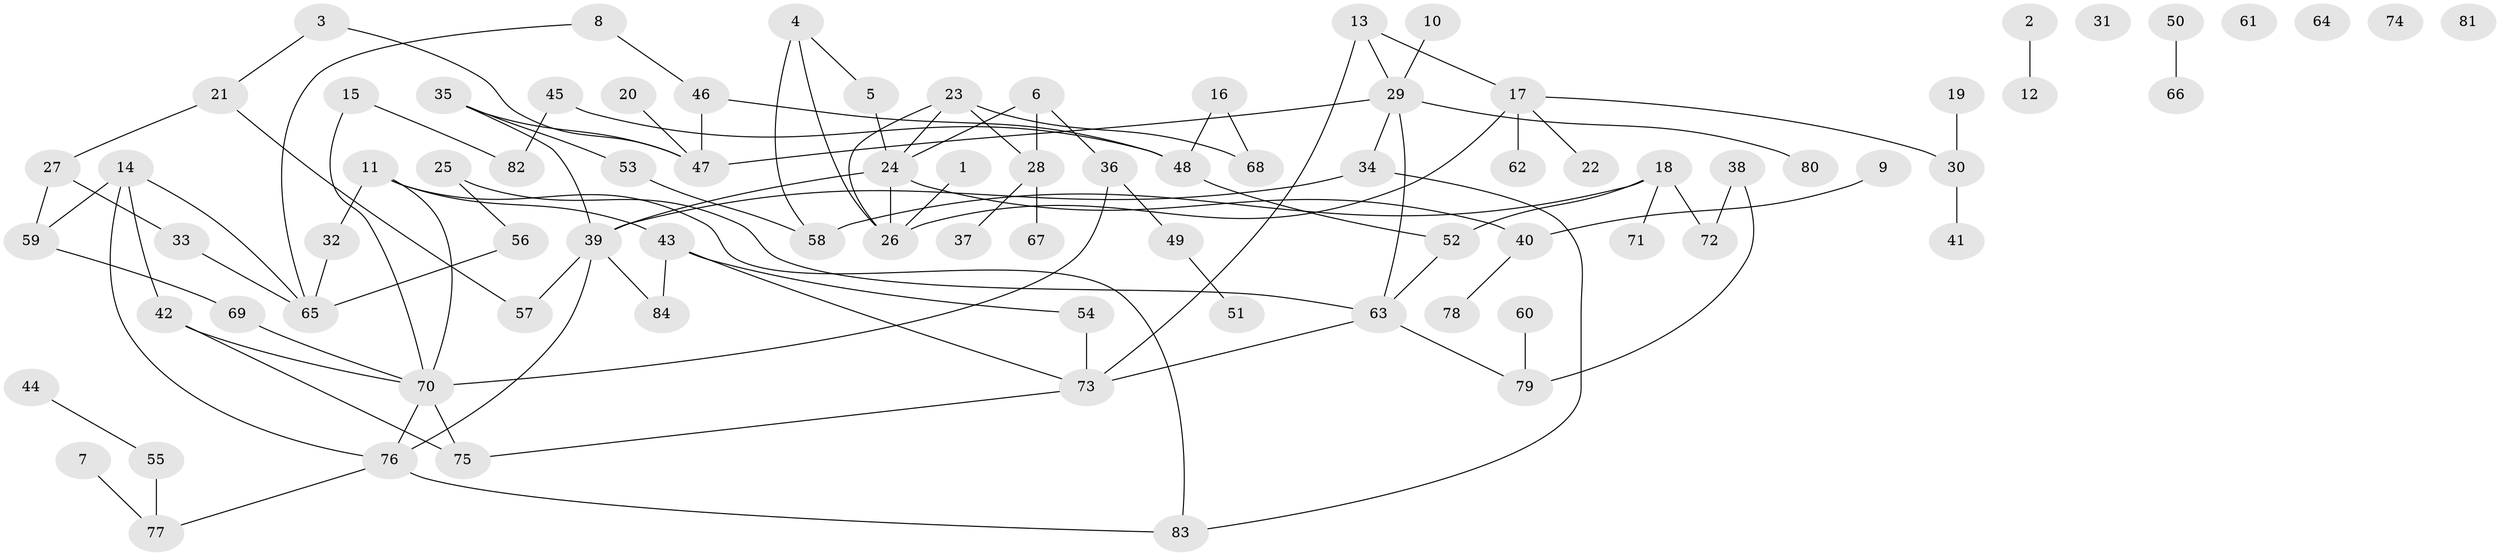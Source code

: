 // Generated by graph-tools (version 1.1) at 2025/49/03/09/25 03:49:04]
// undirected, 84 vertices, 104 edges
graph export_dot {
graph [start="1"]
  node [color=gray90,style=filled];
  1;
  2;
  3;
  4;
  5;
  6;
  7;
  8;
  9;
  10;
  11;
  12;
  13;
  14;
  15;
  16;
  17;
  18;
  19;
  20;
  21;
  22;
  23;
  24;
  25;
  26;
  27;
  28;
  29;
  30;
  31;
  32;
  33;
  34;
  35;
  36;
  37;
  38;
  39;
  40;
  41;
  42;
  43;
  44;
  45;
  46;
  47;
  48;
  49;
  50;
  51;
  52;
  53;
  54;
  55;
  56;
  57;
  58;
  59;
  60;
  61;
  62;
  63;
  64;
  65;
  66;
  67;
  68;
  69;
  70;
  71;
  72;
  73;
  74;
  75;
  76;
  77;
  78;
  79;
  80;
  81;
  82;
  83;
  84;
  1 -- 26;
  2 -- 12;
  3 -- 21;
  3 -- 47;
  4 -- 5;
  4 -- 26;
  4 -- 58;
  5 -- 24;
  6 -- 24;
  6 -- 28;
  6 -- 36;
  7 -- 77;
  8 -- 46;
  8 -- 65;
  9 -- 40;
  10 -- 29;
  11 -- 32;
  11 -- 43;
  11 -- 70;
  11 -- 83;
  13 -- 17;
  13 -- 29;
  13 -- 73;
  14 -- 42;
  14 -- 59;
  14 -- 65;
  14 -- 76;
  15 -- 70;
  15 -- 82;
  16 -- 48;
  16 -- 68;
  17 -- 22;
  17 -- 26;
  17 -- 30;
  17 -- 62;
  18 -- 52;
  18 -- 58;
  18 -- 71;
  18 -- 72;
  19 -- 30;
  20 -- 47;
  21 -- 27;
  21 -- 57;
  23 -- 24;
  23 -- 26;
  23 -- 28;
  23 -- 68;
  24 -- 26;
  24 -- 39;
  24 -- 40;
  25 -- 56;
  25 -- 63;
  27 -- 33;
  27 -- 59;
  28 -- 37;
  28 -- 67;
  29 -- 34;
  29 -- 47;
  29 -- 63;
  29 -- 80;
  30 -- 41;
  32 -- 65;
  33 -- 65;
  34 -- 39;
  34 -- 83;
  35 -- 39;
  35 -- 47;
  35 -- 53;
  36 -- 49;
  36 -- 70;
  38 -- 72;
  38 -- 79;
  39 -- 57;
  39 -- 76;
  39 -- 84;
  40 -- 78;
  42 -- 70;
  42 -- 75;
  43 -- 54;
  43 -- 73;
  43 -- 84;
  44 -- 55;
  45 -- 48;
  45 -- 82;
  46 -- 47;
  46 -- 48;
  48 -- 52;
  49 -- 51;
  50 -- 66;
  52 -- 63;
  53 -- 58;
  54 -- 73;
  55 -- 77;
  56 -- 65;
  59 -- 69;
  60 -- 79;
  63 -- 73;
  63 -- 79;
  69 -- 70;
  70 -- 75;
  70 -- 76;
  73 -- 75;
  76 -- 77;
  76 -- 83;
}

